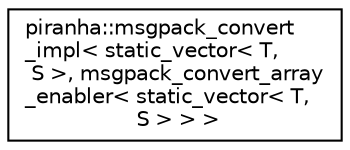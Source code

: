 digraph "Graphical Class Hierarchy"
{
  edge [fontname="Helvetica",fontsize="10",labelfontname="Helvetica",labelfontsize="10"];
  node [fontname="Helvetica",fontsize="10",shape=record];
  rankdir="LR";
  Node0 [label="piranha::msgpack_convert\l_impl\< static_vector\< T,\l S \>, msgpack_convert_array\l_enabler\< static_vector\< T,\l S \> \> \>",height=0.2,width=0.4,color="black", fillcolor="white", style="filled",URL="$structpiranha_1_1msgpack__convert__impl_3_01static__vector_3_01_t_00_01_s_01_4_00_01msgpack__con113016bd683ca0895787056623ce169e.html",tooltip="Specialisation of piranha::msgpack_convert() for piranha::static_vector. "];
}
